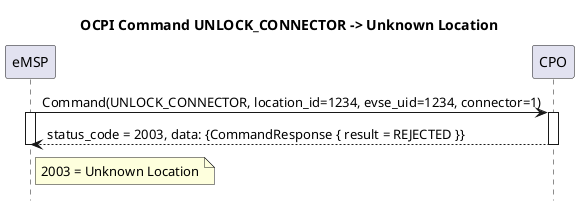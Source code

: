 @startuml
title OCPI Command UNLOCK_CONNECTOR -> Unknown Location
hide footbox

participant eMSP
participant CPO


eMSP ->  CPO:  Command(UNLOCK_CONNECTOR, location_id=1234, evse_uid=1234, connector=1)
activate eMSP
activate CPO
CPO  --> eMSP: status_code = 2003, data: {CommandResponse { result = REJECTED }}

note right of eMSP
2003 = Unknown Location
end note

deactivate CPO
deactivate eMSP
@enduml